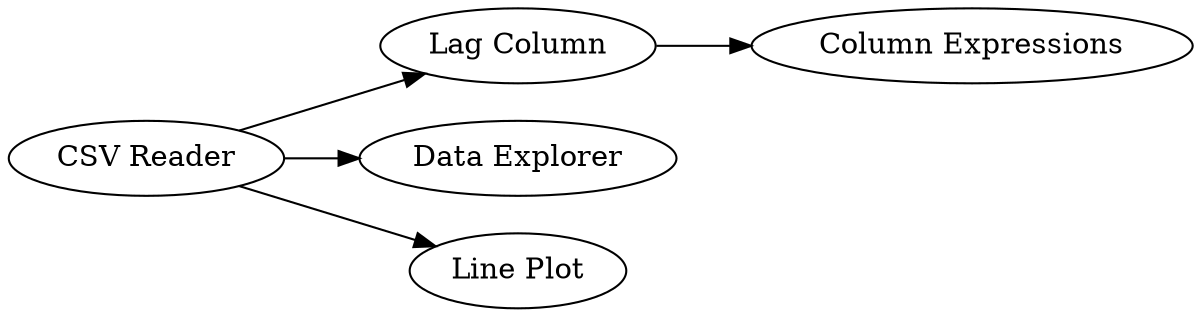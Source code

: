 digraph {
	6 -> 4
	1 -> 6
	1 -> 3
	1 -> 2
	1 [label="CSV Reader"]
	4 [label="Column Expressions"]
	6 [label="Lag Column"]
	3 [label="Data Explorer"]
	2 [label="Line Plot"]
	rankdir=LR
}
